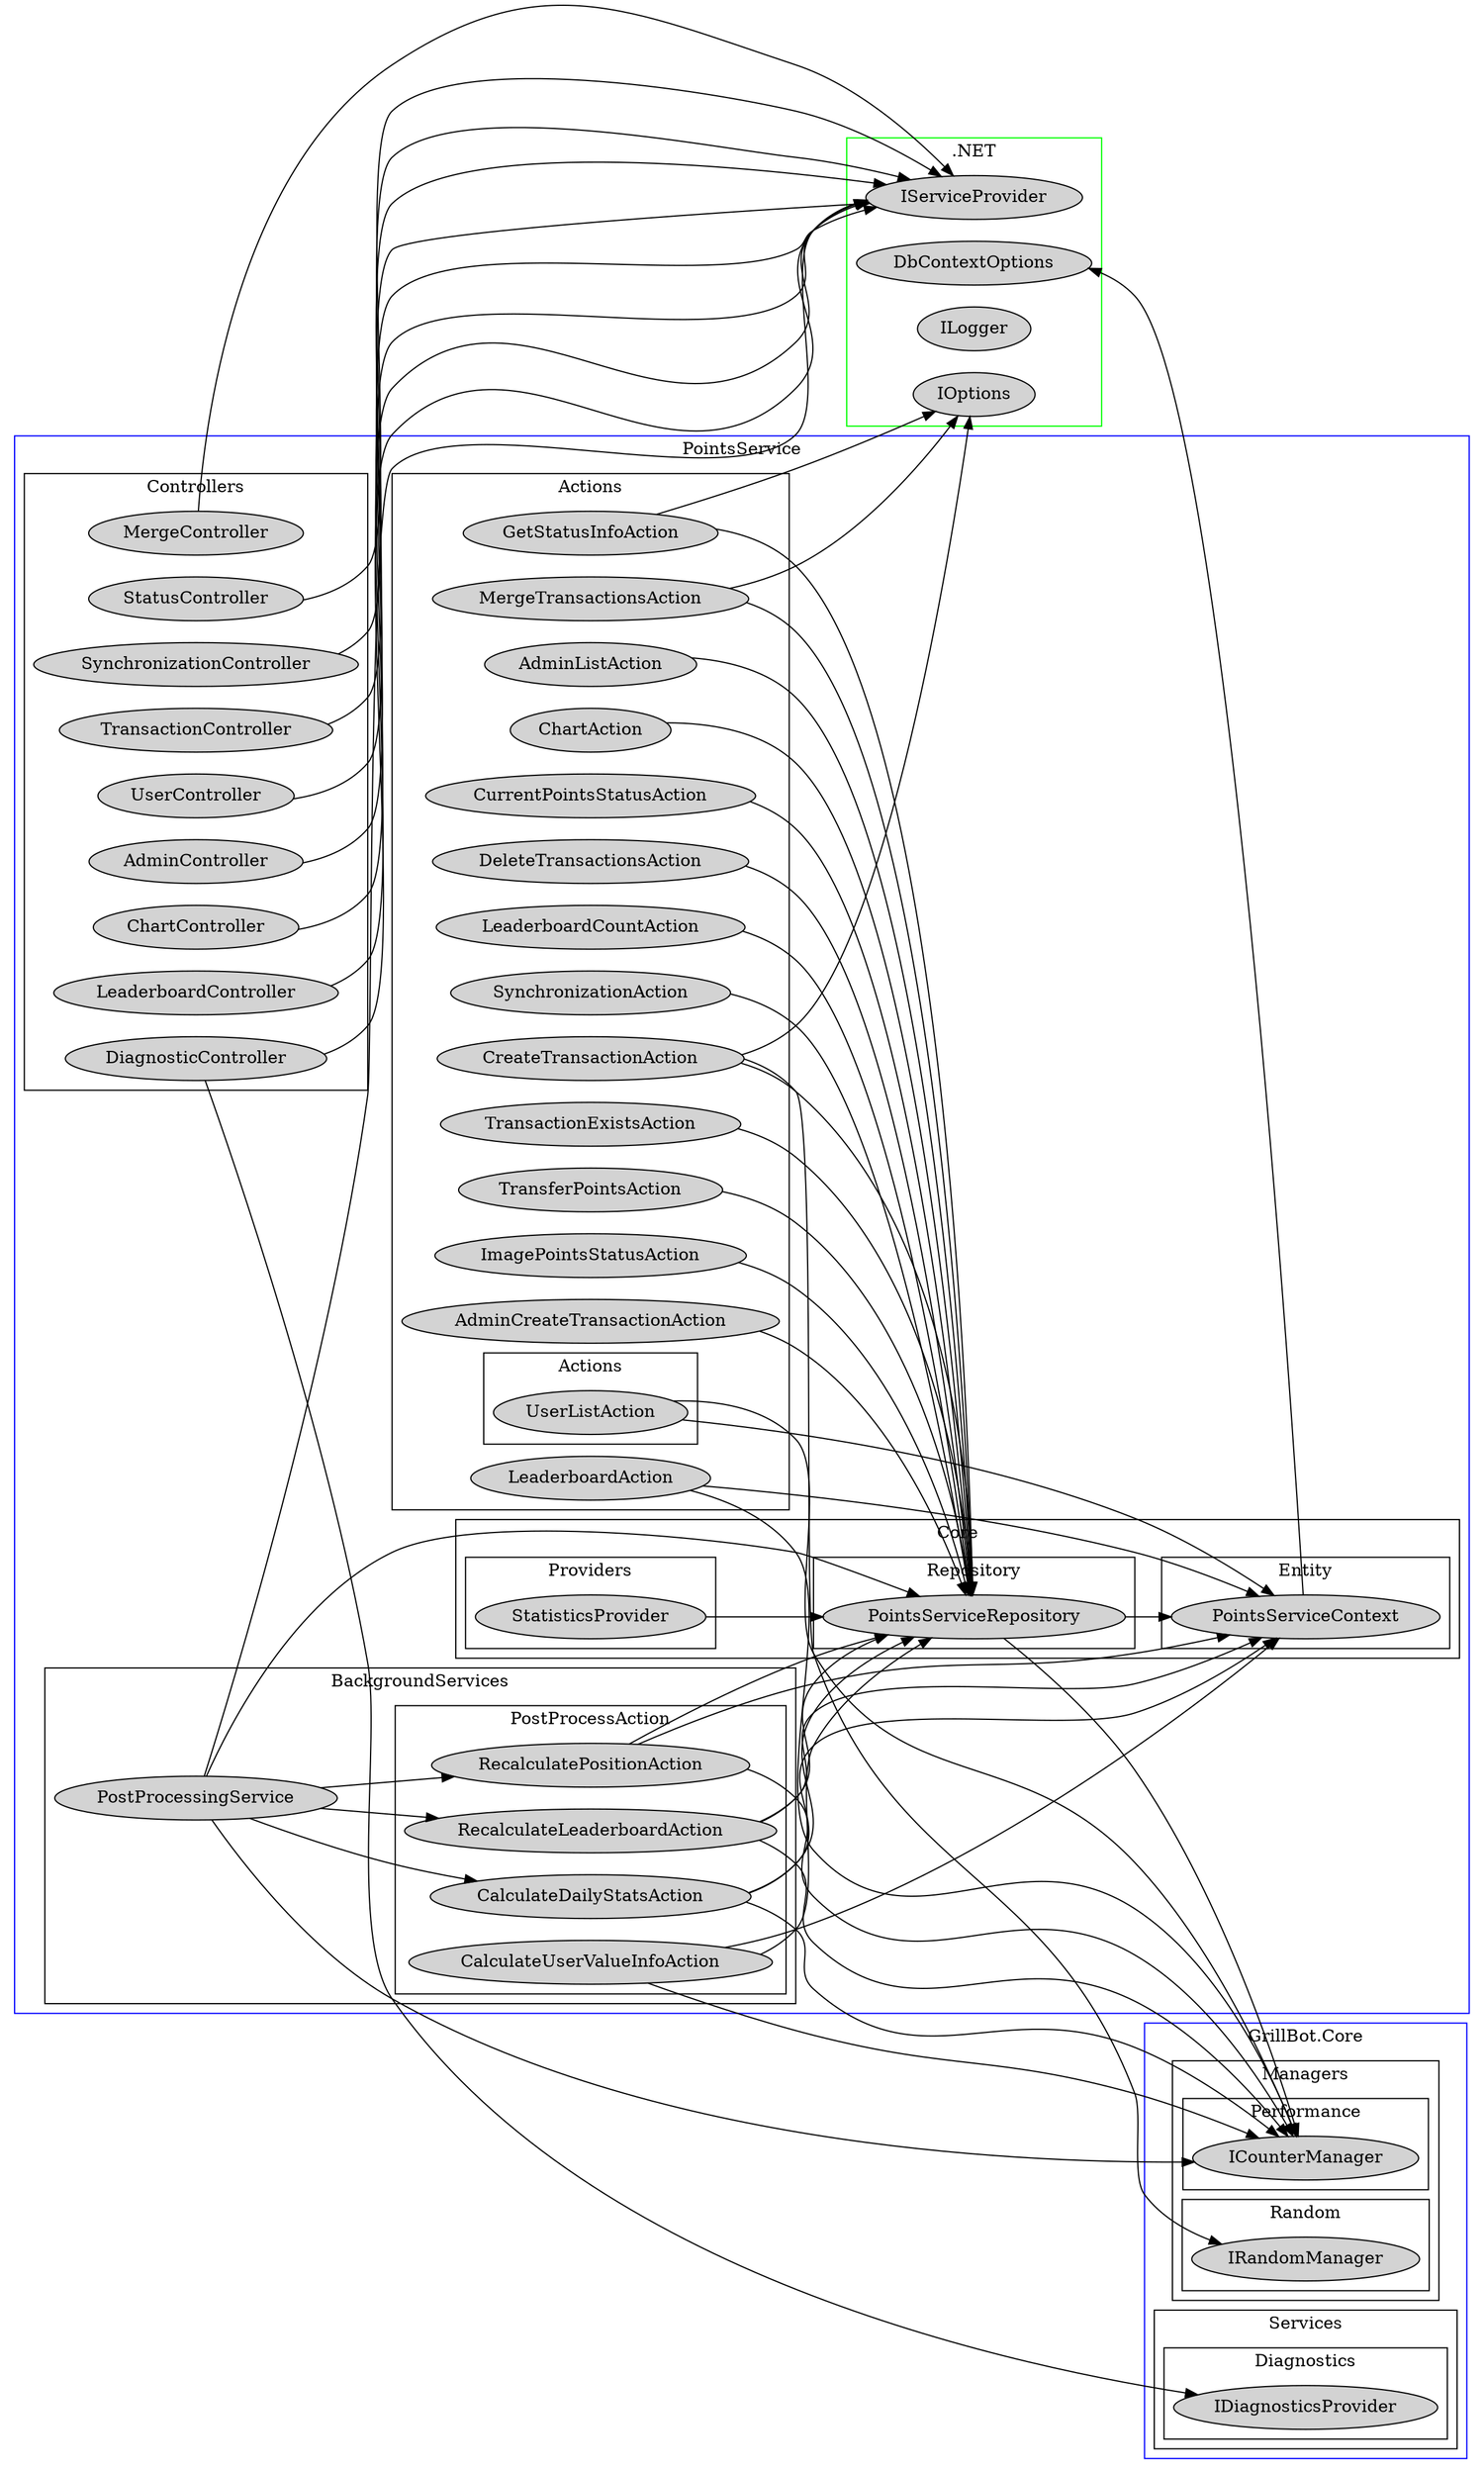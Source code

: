 digraph PointsService {
    rankdir=LR
	
	subgraph cluster_0 {
		node [style=filled];
		label = "PointsService";
		color=blue
		
        subgraph cluster_3_1 {
            node [style=filled];
            label="Actions";
            color=black;
            
            subgraph cluster_3_1_1 {
                node [style=filled];
                label="Actions";
                color=black;
                
                UserListAction
            }
            
            AdminCreateTransactionAction
            AdminListAction
            ChartAction
            CreateTransactionAction
            CurrentPointsStatusAction
            DeleteTransactionsAction
            LeaderboardAction
            MergeTransactionsAction
            SynchronizationAction
            TransactionExistsAction
            TransferPointsAction
            ImagePointsStatusAction
            LeaderboardCountAction
            GetStatusInfoAction
        }
        
        subgraph cluster_3_2 {
            node [style=filled];
            label="BackgroundServices";
            color=black;
            
            subgraph cluster_3_2_1 {
                node [style=filled];
                label="PostProcessAction";
                color=black;
                
                CalculateDailyStatsAction
                RecalculateLeaderboardAction
                RecalculatePositionAction
                CalculateUserValueInfoAction
            }
            
            PostProcessingService
        }
        
        subgraph cluster_3_3 {
            node [style=filled];
            label="Controllers";
            color=black;
            
            AdminController
            ChartController
            DiagnosticController
            LeaderboardController
            MergeController
            StatusController
            SynchronizationController
            TransactionController
            UserController
        }
        
        subgraph cluster_3_4 {
            node [style=filled];
            label="Core"
            color=black
            
            subgraph cluster_3_4_1 {
                node [style=filled];
                label="Entity"
                color=black;
                
                PointsServiceContext
            }
            
            subgraph cluster_3_4_2 {
                node [style=filled];
                label="Providers"
                color=black;
                
                StatisticsProvider
            }
            
            subgraph cluster_3_4_3 {
                node [style=filled];
                label="Repository"
                color=black
                
                PointsServiceRepository
            }
        }
	}
	
	subgraph cluster_4 {
	    node [style=filled];
	    label = "GrillBot.Core";
	    color=blue
	    
	    subgraph cluster_4_1 {
	        node [style=filled];
            label="Managers";
            color=black;
            
            subgraph cluster_4_1_2 {
	            node [style=filled];
                label="Performance";
                color=black;
                
                ICounterManager
	        }
	        
	        subgraph cluster_4_1_3 {
	            node [style=filled];
                label="Random";
                color=black;
                
                IRandomManager
	        }
	    }
	    
	    subgraph cluster_4_2 {
	        node [style=filled];
            label="Services";
            color=black;
	        
	        subgraph cluster_4_3 {
	            node [style=filled];
                label="Diagnostics";
                color=black;
	            
	            IDiagnosticsProvider
	        }
	    }
	}
	
	subgraph cluster_100 {
	    node[style=filled];
	    label = ".NET"
	    color=green
	    
	    IServiceProvider
	    DbContextOptions
	    ILogger
	    IOptions
	}
	
	AdminCreateTransactionAction -> { PointsServiceRepository }
	AdminListAction -> { PointsServiceRepository }
	ChartAction -> { PointsServiceRepository }
	CreateTransactionAction -> { PointsServiceRepository IOptions IRandomManager }
	CurrentPointsStatusAction -> { PointsServiceRepository }
	DeleteTransactionsAction -> { PointsServiceRepository }
	LeaderboardAction -> { PointsServiceContext ICounterManager }
	MergeTransactionsAction -> { PointsServiceRepository IOptions }
	SynchronizationAction -> { PointsServiceRepository }
	TransactionExistsAction -> { PointsServiceRepository }
	TransferPointsAction -> { PointsServiceRepository }
	{ AdminController UserController ChartController LeaderboardController MergeController StatusController SynchronizationController TransactionController } -> { IServiceProvider }
	DiagnosticController -> { IDiagnosticsProvider IServiceProvider }
	PointsServiceContext -> { DbContextOptions }
	StatisticsProvider -> { PointsServiceRepository }
	PointsServiceRepository -> { PointsServiceContext ICounterManager }
	ImagePointsStatusAction -> { PointsServiceRepository }
	LeaderboardCountAction -> { PointsServiceRepository }
	{ CalculateDailyStatsAction CalculateUserValueInfoAction RecalculateLeaderboardAction RecalculatePositionAction } -> { ICounterManager PointsServiceRepository PointsServiceContext }
	PostProcessingService -> { IServiceProvider ICounterManager PointsServiceRepository CalculateDailyStatsAction RecalculateLeaderboardAction RecalculatePositionAction }
	GetStatusInfoAction -> { PointsServiceRepository IOptions }
	UserListAction -> { PointsServiceContext ICounterManager }
}
